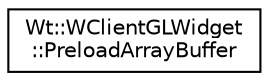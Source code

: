 digraph "Graphical Class Hierarchy"
{
 // LATEX_PDF_SIZE
  edge [fontname="Helvetica",fontsize="10",labelfontname="Helvetica",labelfontsize="10"];
  node [fontname="Helvetica",fontsize="10",shape=record];
  rankdir="LR";
  Node0 [label="Wt::WClientGLWidget\l::PreloadArrayBuffer",height=0.2,width=0.4,color="black", fillcolor="white", style="filled",URL="$structWt_1_1WClientGLWidget_1_1PreloadArrayBuffer.html",tooltip=" "];
}
